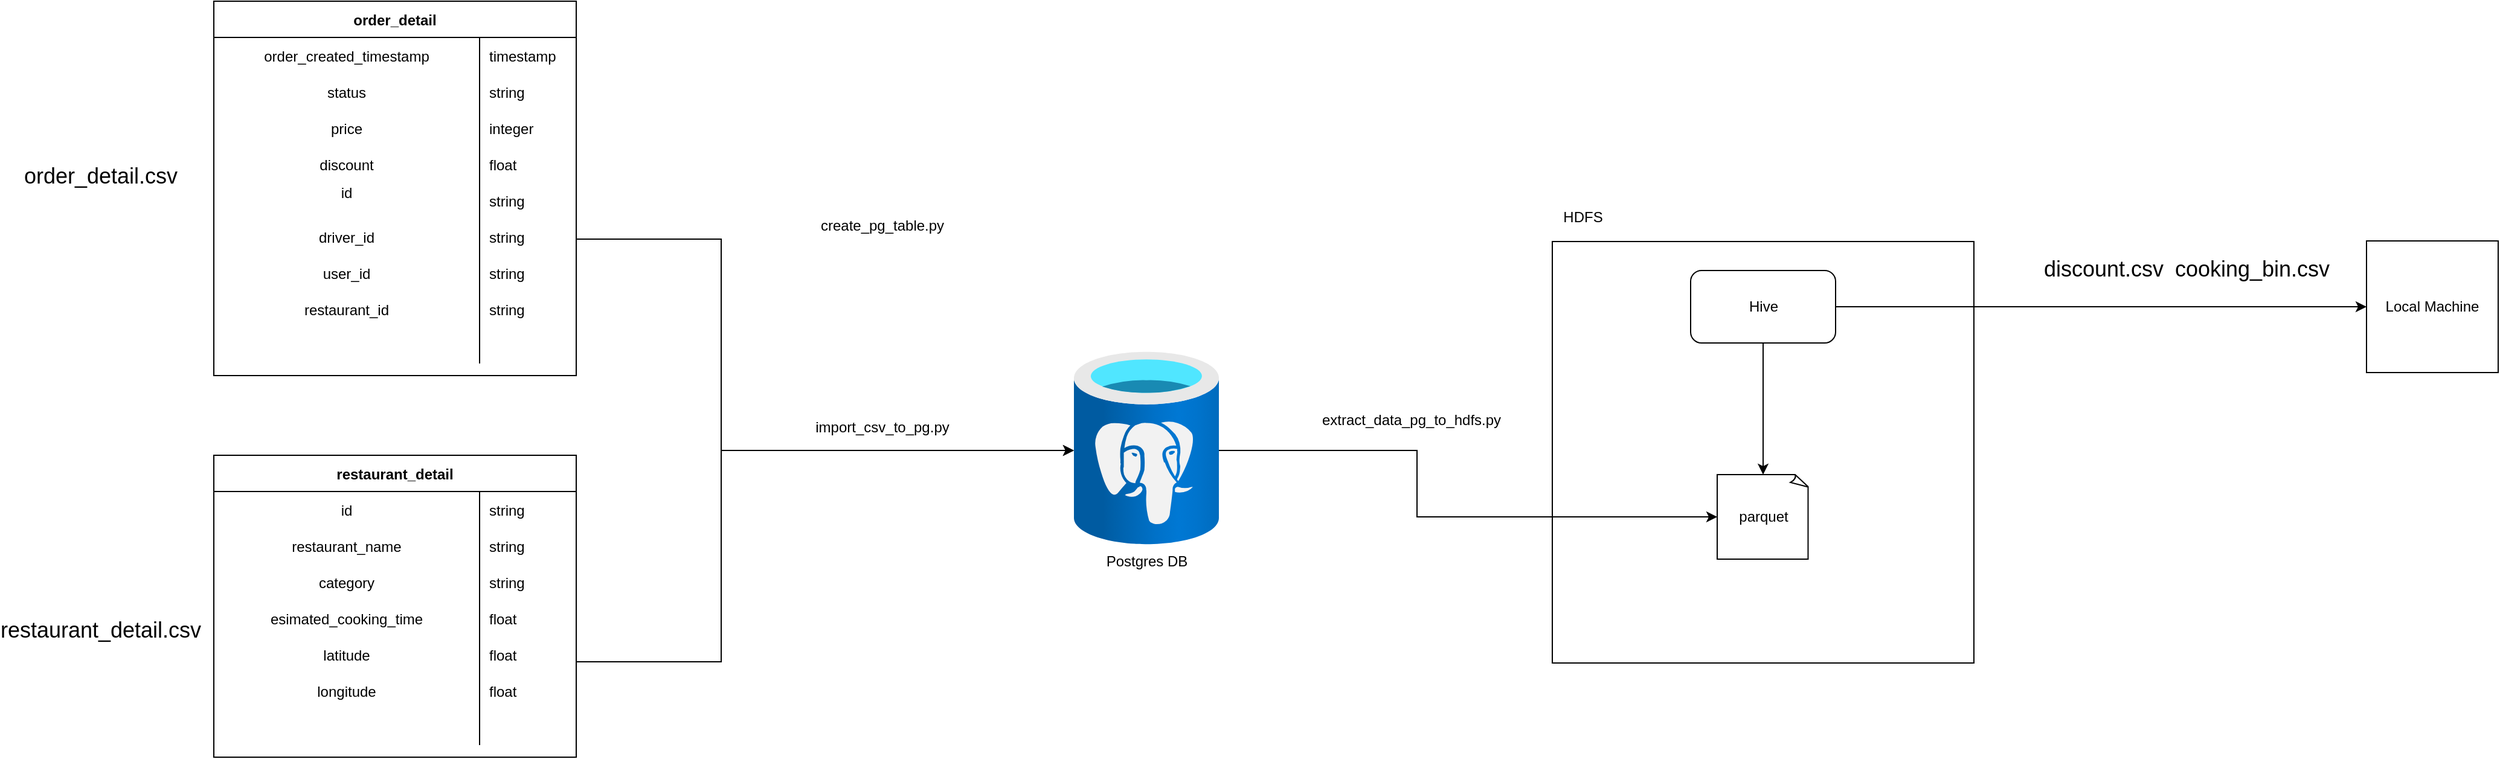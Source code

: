 <mxfile version="14.8.0" type="github">
  <diagram id="6CdzCUz8HcLEYqCQVTEM" name="Page-1">
    <mxGraphModel dx="2132" dy="944" grid="0" gridSize="10" guides="1" tooltips="1" connect="1" arrows="1" fold="1" page="0" pageScale="1" pageWidth="1654" pageHeight="1169" math="0" shadow="0">
      <root>
        <mxCell id="0" />
        <mxCell id="1" parent="0" />
        <mxCell id="gmRt4qrbImgZVtuVfAIw-1" value="" style="whiteSpace=wrap;html=1;aspect=fixed;" parent="1" vertex="1">
          <mxGeometry x="1478" y="347" width="349" height="349" as="geometry" />
        </mxCell>
        <mxCell id="cUqwhZdn4gUKvGzjcZQ_-3" value="&lt;font style=&quot;font-size: 18px&quot;&gt;order_detail.csv&lt;/font&gt;" style="shape=image;html=1;verticalAlign=top;verticalLabelPosition=bottom;labelBackgroundColor=#ffffff;imageAspect=0;aspect=fixed;image=https://cdn3.iconfinder.com/data/icons/file-extension-vol-1/48/csv_file_database_extension_data-128.png" parent="1" vertex="1">
          <mxGeometry x="212" y="148" width="128" height="128" as="geometry" />
        </mxCell>
        <mxCell id="cUqwhZdn4gUKvGzjcZQ_-4" value="&lt;font style=&quot;font-size: 18px&quot;&gt;restaurant_detail.csv&lt;/font&gt;" style="shape=image;html=1;verticalAlign=top;verticalLabelPosition=bottom;labelBackgroundColor=#ffffff;imageAspect=0;aspect=fixed;image=https://cdn3.iconfinder.com/data/icons/file-extension-vol-1/48/csv_file_database_extension_data-128.png" parent="1" vertex="1">
          <mxGeometry x="212" y="524" width="128" height="128" as="geometry" />
        </mxCell>
        <mxCell id="cUqwhZdn4gUKvGzjcZQ_-90" style="edgeStyle=orthogonalEdgeStyle;rounded=0;orthogonalLoop=1;jettySize=auto;html=1;" parent="1" source="cUqwhZdn4gUKvGzjcZQ_-25" target="cUqwhZdn4gUKvGzjcZQ_-89" edge="1">
          <mxGeometry relative="1" as="geometry">
            <Array as="points">
              <mxPoint x="790" y="345" />
              <mxPoint x="790" y="520" />
            </Array>
          </mxGeometry>
        </mxCell>
        <mxCell id="cUqwhZdn4gUKvGzjcZQ_-25" value="order_detail" style="shape=table;startSize=30;container=1;collapsible=1;childLayout=tableLayout;fixedRows=1;rowLines=0;fontStyle=1;align=center;resizeLast=1;" parent="1" vertex="1">
          <mxGeometry x="370" y="148" width="300" height="310" as="geometry">
            <mxRectangle x="400" y="190" width="100" height="30" as="alternateBounds" />
          </mxGeometry>
        </mxCell>
        <mxCell id="cUqwhZdn4gUKvGzjcZQ_-26" value="" style="shape=partialRectangle;collapsible=0;dropTarget=0;pointerEvents=0;fillColor=none;top=0;left=0;bottom=0;right=0;points=[[0,0.5],[1,0.5]];portConstraint=eastwest;" parent="cUqwhZdn4gUKvGzjcZQ_-25" vertex="1">
          <mxGeometry y="30" width="300" height="30" as="geometry" />
        </mxCell>
        <mxCell id="cUqwhZdn4gUKvGzjcZQ_-27" value="order_created_timestamp" style="shape=partialRectangle;connectable=0;fillColor=none;top=0;left=0;bottom=0;right=0;fontStyle=0;overflow=hidden;" parent="cUqwhZdn4gUKvGzjcZQ_-26" vertex="1">
          <mxGeometry width="220" height="30" as="geometry" />
        </mxCell>
        <mxCell id="cUqwhZdn4gUKvGzjcZQ_-28" value="timestamp" style="shape=partialRectangle;connectable=0;fillColor=none;top=0;left=0;bottom=0;right=0;align=left;spacingLeft=6;fontStyle=0;overflow=hidden;" parent="cUqwhZdn4gUKvGzjcZQ_-26" vertex="1">
          <mxGeometry x="220" width="80" height="30" as="geometry" />
        </mxCell>
        <mxCell id="cUqwhZdn4gUKvGzjcZQ_-32" value="" style="shape=partialRectangle;collapsible=0;dropTarget=0;pointerEvents=0;fillColor=none;top=0;left=0;bottom=0;right=0;points=[[0,0.5],[1,0.5]];portConstraint=eastwest;" parent="cUqwhZdn4gUKvGzjcZQ_-25" vertex="1">
          <mxGeometry y="60" width="300" height="30" as="geometry" />
        </mxCell>
        <mxCell id="cUqwhZdn4gUKvGzjcZQ_-33" value="status" style="shape=partialRectangle;connectable=0;fillColor=none;top=0;left=0;bottom=0;right=0;editable=1;overflow=hidden;" parent="cUqwhZdn4gUKvGzjcZQ_-32" vertex="1">
          <mxGeometry width="220" height="30" as="geometry" />
        </mxCell>
        <mxCell id="cUqwhZdn4gUKvGzjcZQ_-34" value="string" style="shape=partialRectangle;connectable=0;fillColor=none;top=0;left=0;bottom=0;right=0;align=left;spacingLeft=6;overflow=hidden;" parent="cUqwhZdn4gUKvGzjcZQ_-32" vertex="1">
          <mxGeometry x="220" width="80" height="30" as="geometry" />
        </mxCell>
        <mxCell id="cUqwhZdn4gUKvGzjcZQ_-35" value="" style="shape=partialRectangle;collapsible=0;dropTarget=0;pointerEvents=0;fillColor=none;top=0;left=0;bottom=0;right=0;points=[[0,0.5],[1,0.5]];portConstraint=eastwest;" parent="cUqwhZdn4gUKvGzjcZQ_-25" vertex="1">
          <mxGeometry y="90" width="300" height="30" as="geometry" />
        </mxCell>
        <mxCell id="cUqwhZdn4gUKvGzjcZQ_-36" value="price" style="shape=partialRectangle;connectable=0;fillColor=none;top=0;left=0;bottom=0;right=0;editable=1;overflow=hidden;" parent="cUqwhZdn4gUKvGzjcZQ_-35" vertex="1">
          <mxGeometry width="220" height="30" as="geometry" />
        </mxCell>
        <mxCell id="cUqwhZdn4gUKvGzjcZQ_-37" value="integer" style="shape=partialRectangle;connectable=0;fillColor=none;top=0;left=0;bottom=0;right=0;align=left;spacingLeft=6;overflow=hidden;" parent="cUqwhZdn4gUKvGzjcZQ_-35" vertex="1">
          <mxGeometry x="220" width="80" height="30" as="geometry" />
        </mxCell>
        <mxCell id="cUqwhZdn4gUKvGzjcZQ_-40" value="" style="shape=partialRectangle;collapsible=0;dropTarget=0;pointerEvents=0;fillColor=none;top=0;left=0;bottom=0;right=0;points=[[0,0.5],[1,0.5]];portConstraint=eastwest;" parent="cUqwhZdn4gUKvGzjcZQ_-25" vertex="1">
          <mxGeometry y="120" width="300" height="30" as="geometry" />
        </mxCell>
        <mxCell id="cUqwhZdn4gUKvGzjcZQ_-41" value="discount" style="shape=partialRectangle;connectable=0;fillColor=none;top=0;left=0;bottom=0;right=0;editable=1;overflow=hidden;" parent="cUqwhZdn4gUKvGzjcZQ_-40" vertex="1">
          <mxGeometry width="220" height="30" as="geometry" />
        </mxCell>
        <mxCell id="cUqwhZdn4gUKvGzjcZQ_-42" value="float" style="shape=partialRectangle;connectable=0;fillColor=none;top=0;left=0;bottom=0;right=0;align=left;spacingLeft=6;overflow=hidden;" parent="cUqwhZdn4gUKvGzjcZQ_-40" vertex="1">
          <mxGeometry x="220" width="80" height="30" as="geometry" />
        </mxCell>
        <mxCell id="cUqwhZdn4gUKvGzjcZQ_-46" value="" style="shape=partialRectangle;collapsible=0;dropTarget=0;pointerEvents=0;fillColor=none;top=0;left=0;bottom=0;right=0;points=[[0,0.5],[1,0.5]];portConstraint=eastwest;" parent="cUqwhZdn4gUKvGzjcZQ_-25" vertex="1">
          <mxGeometry y="150" width="300" height="30" as="geometry" />
        </mxCell>
        <mxCell id="cUqwhZdn4gUKvGzjcZQ_-47" value="id&#xa;&#xa;" style="shape=partialRectangle;connectable=0;fillColor=none;top=0;left=0;bottom=0;right=0;editable=1;overflow=hidden;" parent="cUqwhZdn4gUKvGzjcZQ_-46" vertex="1">
          <mxGeometry width="220" height="30" as="geometry" />
        </mxCell>
        <mxCell id="cUqwhZdn4gUKvGzjcZQ_-48" value="string" style="shape=partialRectangle;connectable=0;fillColor=none;top=0;left=0;bottom=0;right=0;align=left;spacingLeft=6;overflow=hidden;" parent="cUqwhZdn4gUKvGzjcZQ_-46" vertex="1">
          <mxGeometry x="220" width="80" height="30" as="geometry" />
        </mxCell>
        <mxCell id="cUqwhZdn4gUKvGzjcZQ_-49" value="" style="shape=partialRectangle;collapsible=0;dropTarget=0;pointerEvents=0;fillColor=none;top=0;left=0;bottom=0;right=0;points=[[0,0.5],[1,0.5]];portConstraint=eastwest;" parent="cUqwhZdn4gUKvGzjcZQ_-25" vertex="1">
          <mxGeometry y="180" width="300" height="30" as="geometry" />
        </mxCell>
        <mxCell id="cUqwhZdn4gUKvGzjcZQ_-50" value="driver_id" style="shape=partialRectangle;connectable=0;fillColor=none;top=0;left=0;bottom=0;right=0;editable=1;overflow=hidden;" parent="cUqwhZdn4gUKvGzjcZQ_-49" vertex="1">
          <mxGeometry width="220" height="30" as="geometry" />
        </mxCell>
        <mxCell id="cUqwhZdn4gUKvGzjcZQ_-51" value="string" style="shape=partialRectangle;connectable=0;fillColor=none;top=0;left=0;bottom=0;right=0;align=left;spacingLeft=6;overflow=hidden;" parent="cUqwhZdn4gUKvGzjcZQ_-49" vertex="1">
          <mxGeometry x="220" width="80" height="30" as="geometry" />
        </mxCell>
        <mxCell id="cUqwhZdn4gUKvGzjcZQ_-52" value="" style="shape=partialRectangle;collapsible=0;dropTarget=0;pointerEvents=0;fillColor=none;top=0;left=0;bottom=0;right=0;points=[[0,0.5],[1,0.5]];portConstraint=eastwest;" parent="cUqwhZdn4gUKvGzjcZQ_-25" vertex="1">
          <mxGeometry y="210" width="300" height="30" as="geometry" />
        </mxCell>
        <mxCell id="cUqwhZdn4gUKvGzjcZQ_-53" value="user_id" style="shape=partialRectangle;connectable=0;fillColor=none;top=0;left=0;bottom=0;right=0;editable=1;overflow=hidden;" parent="cUqwhZdn4gUKvGzjcZQ_-52" vertex="1">
          <mxGeometry width="220" height="30" as="geometry" />
        </mxCell>
        <mxCell id="cUqwhZdn4gUKvGzjcZQ_-54" value="string" style="shape=partialRectangle;connectable=0;fillColor=none;top=0;left=0;bottom=0;right=0;align=left;spacingLeft=6;overflow=hidden;" parent="cUqwhZdn4gUKvGzjcZQ_-52" vertex="1">
          <mxGeometry x="220" width="80" height="30" as="geometry" />
        </mxCell>
        <mxCell id="cUqwhZdn4gUKvGzjcZQ_-55" value="" style="shape=partialRectangle;collapsible=0;dropTarget=0;pointerEvents=0;fillColor=none;top=0;left=0;bottom=0;right=0;points=[[0,0.5],[1,0.5]];portConstraint=eastwest;" parent="cUqwhZdn4gUKvGzjcZQ_-25" vertex="1">
          <mxGeometry y="240" width="300" height="30" as="geometry" />
        </mxCell>
        <mxCell id="cUqwhZdn4gUKvGzjcZQ_-56" value="restaurant_id" style="shape=partialRectangle;connectable=0;fillColor=none;top=0;left=0;bottom=0;right=0;editable=1;overflow=hidden;" parent="cUqwhZdn4gUKvGzjcZQ_-55" vertex="1">
          <mxGeometry width="220" height="30" as="geometry" />
        </mxCell>
        <mxCell id="cUqwhZdn4gUKvGzjcZQ_-57" value="string" style="shape=partialRectangle;connectable=0;fillColor=none;top=0;left=0;bottom=0;right=0;align=left;spacingLeft=6;overflow=hidden;" parent="cUqwhZdn4gUKvGzjcZQ_-55" vertex="1">
          <mxGeometry x="220" width="80" height="30" as="geometry" />
        </mxCell>
        <mxCell id="cUqwhZdn4gUKvGzjcZQ_-58" value="" style="shape=partialRectangle;collapsible=0;dropTarget=0;pointerEvents=0;fillColor=none;top=0;left=0;bottom=0;right=0;points=[[0,0.5],[1,0.5]];portConstraint=eastwest;" parent="cUqwhZdn4gUKvGzjcZQ_-25" vertex="1">
          <mxGeometry y="270" width="300" height="30" as="geometry" />
        </mxCell>
        <mxCell id="cUqwhZdn4gUKvGzjcZQ_-59" value="" style="shape=partialRectangle;connectable=0;fillColor=none;top=0;left=0;bottom=0;right=0;editable=1;overflow=hidden;" parent="cUqwhZdn4gUKvGzjcZQ_-58" vertex="1">
          <mxGeometry width="220" height="30" as="geometry" />
        </mxCell>
        <mxCell id="cUqwhZdn4gUKvGzjcZQ_-60" value="" style="shape=partialRectangle;connectable=0;fillColor=none;top=0;left=0;bottom=0;right=0;align=left;spacingLeft=6;overflow=hidden;" parent="cUqwhZdn4gUKvGzjcZQ_-58" vertex="1">
          <mxGeometry x="220" width="80" height="30" as="geometry" />
        </mxCell>
        <mxCell id="cUqwhZdn4gUKvGzjcZQ_-38" value="" style="shape=partialRectangle;connectable=0;fillColor=none;top=0;left=0;bottom=0;right=0;editable=1;overflow=hidden;" parent="1" vertex="1">
          <mxGeometry x="400" y="210" width="220" height="30" as="geometry" />
        </mxCell>
        <mxCell id="cUqwhZdn4gUKvGzjcZQ_-92" style="edgeStyle=orthogonalEdgeStyle;rounded=0;orthogonalLoop=1;jettySize=auto;html=1;" parent="1" source="cUqwhZdn4gUKvGzjcZQ_-61" target="cUqwhZdn4gUKvGzjcZQ_-89" edge="1">
          <mxGeometry relative="1" as="geometry">
            <Array as="points">
              <mxPoint x="790" y="695" />
              <mxPoint x="790" y="520" />
            </Array>
          </mxGeometry>
        </mxCell>
        <mxCell id="cUqwhZdn4gUKvGzjcZQ_-61" value="restaurant_detail" style="shape=table;startSize=30;container=1;collapsible=1;childLayout=tableLayout;fixedRows=1;rowLines=0;fontStyle=1;align=center;resizeLast=1;" parent="1" vertex="1">
          <mxGeometry x="370" y="524" width="300" height="250" as="geometry">
            <mxRectangle x="400" y="570" width="100" height="30" as="alternateBounds" />
          </mxGeometry>
        </mxCell>
        <mxCell id="cUqwhZdn4gUKvGzjcZQ_-62" value="" style="shape=partialRectangle;collapsible=0;dropTarget=0;pointerEvents=0;fillColor=none;top=0;left=0;bottom=0;right=0;points=[[0,0.5],[1,0.5]];portConstraint=eastwest;" parent="cUqwhZdn4gUKvGzjcZQ_-61" vertex="1">
          <mxGeometry y="30" width="300" height="30" as="geometry" />
        </mxCell>
        <mxCell id="cUqwhZdn4gUKvGzjcZQ_-63" value="id" style="shape=partialRectangle;connectable=0;fillColor=none;top=0;left=0;bottom=0;right=0;fontStyle=0;overflow=hidden;" parent="cUqwhZdn4gUKvGzjcZQ_-62" vertex="1">
          <mxGeometry width="220" height="30" as="geometry" />
        </mxCell>
        <mxCell id="cUqwhZdn4gUKvGzjcZQ_-64" value="string" style="shape=partialRectangle;connectable=0;fillColor=none;top=0;left=0;bottom=0;right=0;align=left;spacingLeft=6;fontStyle=0;overflow=hidden;" parent="cUqwhZdn4gUKvGzjcZQ_-62" vertex="1">
          <mxGeometry x="220" width="80" height="30" as="geometry" />
        </mxCell>
        <mxCell id="cUqwhZdn4gUKvGzjcZQ_-65" value="" style="shape=partialRectangle;collapsible=0;dropTarget=0;pointerEvents=0;fillColor=none;top=0;left=0;bottom=0;right=0;points=[[0,0.5],[1,0.5]];portConstraint=eastwest;" parent="cUqwhZdn4gUKvGzjcZQ_-61" vertex="1">
          <mxGeometry y="60" width="300" height="30" as="geometry" />
        </mxCell>
        <mxCell id="cUqwhZdn4gUKvGzjcZQ_-66" value="restaurant_name" style="shape=partialRectangle;connectable=0;fillColor=none;top=0;left=0;bottom=0;right=0;editable=1;overflow=hidden;" parent="cUqwhZdn4gUKvGzjcZQ_-65" vertex="1">
          <mxGeometry width="220" height="30" as="geometry" />
        </mxCell>
        <mxCell id="cUqwhZdn4gUKvGzjcZQ_-67" value="string" style="shape=partialRectangle;connectable=0;fillColor=none;top=0;left=0;bottom=0;right=0;align=left;spacingLeft=6;overflow=hidden;" parent="cUqwhZdn4gUKvGzjcZQ_-65" vertex="1">
          <mxGeometry x="220" width="80" height="30" as="geometry" />
        </mxCell>
        <mxCell id="cUqwhZdn4gUKvGzjcZQ_-68" value="" style="shape=partialRectangle;collapsible=0;dropTarget=0;pointerEvents=0;fillColor=none;top=0;left=0;bottom=0;right=0;points=[[0,0.5],[1,0.5]];portConstraint=eastwest;" parent="cUqwhZdn4gUKvGzjcZQ_-61" vertex="1">
          <mxGeometry y="90" width="300" height="30" as="geometry" />
        </mxCell>
        <mxCell id="cUqwhZdn4gUKvGzjcZQ_-69" value="category" style="shape=partialRectangle;connectable=0;fillColor=none;top=0;left=0;bottom=0;right=0;editable=1;overflow=hidden;" parent="cUqwhZdn4gUKvGzjcZQ_-68" vertex="1">
          <mxGeometry width="220" height="30" as="geometry" />
        </mxCell>
        <mxCell id="cUqwhZdn4gUKvGzjcZQ_-70" value="string" style="shape=partialRectangle;connectable=0;fillColor=none;top=0;left=0;bottom=0;right=0;align=left;spacingLeft=6;overflow=hidden;" parent="cUqwhZdn4gUKvGzjcZQ_-68" vertex="1">
          <mxGeometry x="220" width="80" height="30" as="geometry" />
        </mxCell>
        <mxCell id="cUqwhZdn4gUKvGzjcZQ_-71" value="" style="shape=partialRectangle;collapsible=0;dropTarget=0;pointerEvents=0;fillColor=none;top=0;left=0;bottom=0;right=0;points=[[0,0.5],[1,0.5]];portConstraint=eastwest;" parent="cUqwhZdn4gUKvGzjcZQ_-61" vertex="1">
          <mxGeometry y="120" width="300" height="30" as="geometry" />
        </mxCell>
        <mxCell id="cUqwhZdn4gUKvGzjcZQ_-72" value="esimated_cooking_time" style="shape=partialRectangle;connectable=0;fillColor=none;top=0;left=0;bottom=0;right=0;editable=1;overflow=hidden;" parent="cUqwhZdn4gUKvGzjcZQ_-71" vertex="1">
          <mxGeometry width="220" height="30" as="geometry" />
        </mxCell>
        <mxCell id="cUqwhZdn4gUKvGzjcZQ_-73" value="float" style="shape=partialRectangle;connectable=0;fillColor=none;top=0;left=0;bottom=0;right=0;align=left;spacingLeft=6;overflow=hidden;" parent="cUqwhZdn4gUKvGzjcZQ_-71" vertex="1">
          <mxGeometry x="220" width="80" height="30" as="geometry" />
        </mxCell>
        <mxCell id="cUqwhZdn4gUKvGzjcZQ_-74" value="" style="shape=partialRectangle;collapsible=0;dropTarget=0;pointerEvents=0;fillColor=none;top=0;left=0;bottom=0;right=0;points=[[0,0.5],[1,0.5]];portConstraint=eastwest;" parent="cUqwhZdn4gUKvGzjcZQ_-61" vertex="1">
          <mxGeometry y="150" width="300" height="30" as="geometry" />
        </mxCell>
        <mxCell id="cUqwhZdn4gUKvGzjcZQ_-75" value="latitude" style="shape=partialRectangle;connectable=0;fillColor=none;top=0;left=0;bottom=0;right=0;editable=1;overflow=hidden;" parent="cUqwhZdn4gUKvGzjcZQ_-74" vertex="1">
          <mxGeometry width="220" height="30" as="geometry" />
        </mxCell>
        <mxCell id="cUqwhZdn4gUKvGzjcZQ_-76" value="float" style="shape=partialRectangle;connectable=0;fillColor=none;top=0;left=0;bottom=0;right=0;align=left;spacingLeft=6;overflow=hidden;" parent="cUqwhZdn4gUKvGzjcZQ_-74" vertex="1">
          <mxGeometry x="220" width="80" height="30" as="geometry" />
        </mxCell>
        <mxCell id="cUqwhZdn4gUKvGzjcZQ_-77" value="" style="shape=partialRectangle;collapsible=0;dropTarget=0;pointerEvents=0;fillColor=none;top=0;left=0;bottom=0;right=0;points=[[0,0.5],[1,0.5]];portConstraint=eastwest;" parent="cUqwhZdn4gUKvGzjcZQ_-61" vertex="1">
          <mxGeometry y="180" width="300" height="30" as="geometry" />
        </mxCell>
        <mxCell id="cUqwhZdn4gUKvGzjcZQ_-78" value="longitude" style="shape=partialRectangle;connectable=0;fillColor=none;top=0;left=0;bottom=0;right=0;editable=1;overflow=hidden;" parent="cUqwhZdn4gUKvGzjcZQ_-77" vertex="1">
          <mxGeometry width="220" height="30" as="geometry" />
        </mxCell>
        <mxCell id="cUqwhZdn4gUKvGzjcZQ_-79" value="float" style="shape=partialRectangle;connectable=0;fillColor=none;top=0;left=0;bottom=0;right=0;align=left;spacingLeft=6;overflow=hidden;" parent="cUqwhZdn4gUKvGzjcZQ_-77" vertex="1">
          <mxGeometry x="220" width="80" height="30" as="geometry" />
        </mxCell>
        <mxCell id="cUqwhZdn4gUKvGzjcZQ_-80" value="" style="shape=partialRectangle;collapsible=0;dropTarget=0;pointerEvents=0;fillColor=none;top=0;left=0;bottom=0;right=0;points=[[0,0.5],[1,0.5]];portConstraint=eastwest;" parent="cUqwhZdn4gUKvGzjcZQ_-61" vertex="1">
          <mxGeometry y="210" width="300" height="30" as="geometry" />
        </mxCell>
        <mxCell id="cUqwhZdn4gUKvGzjcZQ_-81" value="" style="shape=partialRectangle;connectable=0;fillColor=none;top=0;left=0;bottom=0;right=0;editable=1;overflow=hidden;" parent="cUqwhZdn4gUKvGzjcZQ_-80" vertex="1">
          <mxGeometry width="220" height="30" as="geometry" />
        </mxCell>
        <mxCell id="cUqwhZdn4gUKvGzjcZQ_-82" value="" style="shape=partialRectangle;connectable=0;fillColor=none;top=0;left=0;bottom=0;right=0;align=left;spacingLeft=6;overflow=hidden;" parent="cUqwhZdn4gUKvGzjcZQ_-80" vertex="1">
          <mxGeometry x="220" width="80" height="30" as="geometry" />
        </mxCell>
        <mxCell id="cUqwhZdn4gUKvGzjcZQ_-93" style="edgeStyle=orthogonalEdgeStyle;rounded=0;orthogonalLoop=1;jettySize=auto;html=1;" parent="1" source="cUqwhZdn4gUKvGzjcZQ_-89" target="gmRt4qrbImgZVtuVfAIw-3" edge="1">
          <mxGeometry relative="1" as="geometry">
            <mxPoint x="1590" y="520" as="targetPoint" />
            <Array as="points">
              <mxPoint x="1366" y="520" />
              <mxPoint x="1366" y="575" />
            </Array>
          </mxGeometry>
        </mxCell>
        <mxCell id="cUqwhZdn4gUKvGzjcZQ_-89" value="Postgres DB" style="aspect=fixed;html=1;points=[];align=center;image;fontSize=12;image=img/lib/azure2/databases/Azure_Database_PostgreSQL_Server.svg;" parent="1" vertex="1">
          <mxGeometry x="1082" y="438" width="120" height="160" as="geometry" />
        </mxCell>
        <mxCell id="gmRt4qrbImgZVtuVfAIw-4" style="edgeStyle=orthogonalEdgeStyle;rounded=0;orthogonalLoop=1;jettySize=auto;html=1;" parent="1" source="cUqwhZdn4gUKvGzjcZQ_-94" target="gmRt4qrbImgZVtuVfAIw-3" edge="1">
          <mxGeometry relative="1" as="geometry" />
        </mxCell>
        <mxCell id="uphKgELG2MX2Bax76Fz_-3" style="edgeStyle=orthogonalEdgeStyle;rounded=0;orthogonalLoop=1;jettySize=auto;html=1;" edge="1" parent="1" source="cUqwhZdn4gUKvGzjcZQ_-94" target="uphKgELG2MX2Bax76Fz_-6">
          <mxGeometry relative="1" as="geometry">
            <mxPoint x="2140" y="401" as="targetPoint" />
          </mxGeometry>
        </mxCell>
        <mxCell id="cUqwhZdn4gUKvGzjcZQ_-94" value="Hive" style="rounded=1;whiteSpace=wrap;html=1;" parent="1" vertex="1">
          <mxGeometry x="1592.5" y="371" width="120" height="60" as="geometry" />
        </mxCell>
        <mxCell id="gmRt4qrbImgZVtuVfAIw-2" value="HDFS" style="text;html=1;align=center;verticalAlign=middle;resizable=0;points=[];autosize=1;strokeColor=none;" parent="1" vertex="1">
          <mxGeometry x="1478" y="317" width="50" height="20" as="geometry" />
        </mxCell>
        <mxCell id="gmRt4qrbImgZVtuVfAIw-3" value="parquet" style="whiteSpace=wrap;html=1;shape=mxgraph.basic.document" parent="1" vertex="1">
          <mxGeometry x="1614.5" y="540" width="76" height="70" as="geometry" />
        </mxCell>
        <mxCell id="gmRt4qrbImgZVtuVfAIw-5" value="extract_data_pg_to_hdfs.py" style="shape=image;html=1;verticalAlign=top;verticalLabelPosition=bottom;labelBackgroundColor=#ffffff;imageAspect=0;aspect=fixed;image=https://cdn4.iconfinder.com/data/icons/logos-and-brands/512/267_Python_logo-128.png" parent="1" vertex="1">
          <mxGeometry x="1311" y="382" width="99" height="99" as="geometry" />
        </mxCell>
        <mxCell id="gmRt4qrbImgZVtuVfAIw-6" value="import_csv_to_pg.py" style="shape=image;html=1;verticalAlign=top;verticalLabelPosition=bottom;labelBackgroundColor=#ffffff;imageAspect=0;aspect=fixed;image=https://cdn4.iconfinder.com/data/icons/logos-and-brands/512/267_Python_logo-128.png" parent="1" vertex="1">
          <mxGeometry x="873" y="388" width="99" height="99" as="geometry" />
        </mxCell>
        <mxCell id="uphKgELG2MX2Bax76Fz_-2" value="create_pg_table.py" style="shape=image;html=1;verticalAlign=top;verticalLabelPosition=bottom;labelBackgroundColor=#ffffff;imageAspect=0;aspect=fixed;image=https://cdn4.iconfinder.com/data/icons/logos-and-brands/512/267_Python_logo-128.png" vertex="1" parent="1">
          <mxGeometry x="873" y="221" width="99" height="99" as="geometry" />
        </mxCell>
        <mxCell id="uphKgELG2MX2Bax76Fz_-4" value="&lt;font style=&quot;font-size: 18px&quot;&gt;discount.csv&lt;/font&gt;" style="shape=image;html=1;verticalAlign=top;verticalLabelPosition=bottom;labelBackgroundColor=#ffffff;imageAspect=0;aspect=fixed;image=https://cdn3.iconfinder.com/data/icons/file-extension-vol-1/48/csv_file_database_extension_data-128.png" vertex="1" parent="1">
          <mxGeometry x="1897" y="280" width="73" height="73" as="geometry" />
        </mxCell>
        <mxCell id="uphKgELG2MX2Bax76Fz_-5" value="&lt;font style=&quot;font-size: 18px&quot;&gt;cooking_bin.csv&lt;/font&gt;" style="shape=image;html=1;verticalAlign=top;verticalLabelPosition=bottom;labelBackgroundColor=#ffffff;imageAspect=0;aspect=fixed;image=https://cdn3.iconfinder.com/data/icons/file-extension-vol-1/48/csv_file_database_extension_data-128.png" vertex="1" parent="1">
          <mxGeometry x="2020" y="280" width="73" height="73" as="geometry" />
        </mxCell>
        <mxCell id="uphKgELG2MX2Bax76Fz_-6" value="Local Machine" style="whiteSpace=wrap;html=1;aspect=fixed;" vertex="1" parent="1">
          <mxGeometry x="2152" y="346.5" width="109" height="109" as="geometry" />
        </mxCell>
      </root>
    </mxGraphModel>
  </diagram>
</mxfile>
